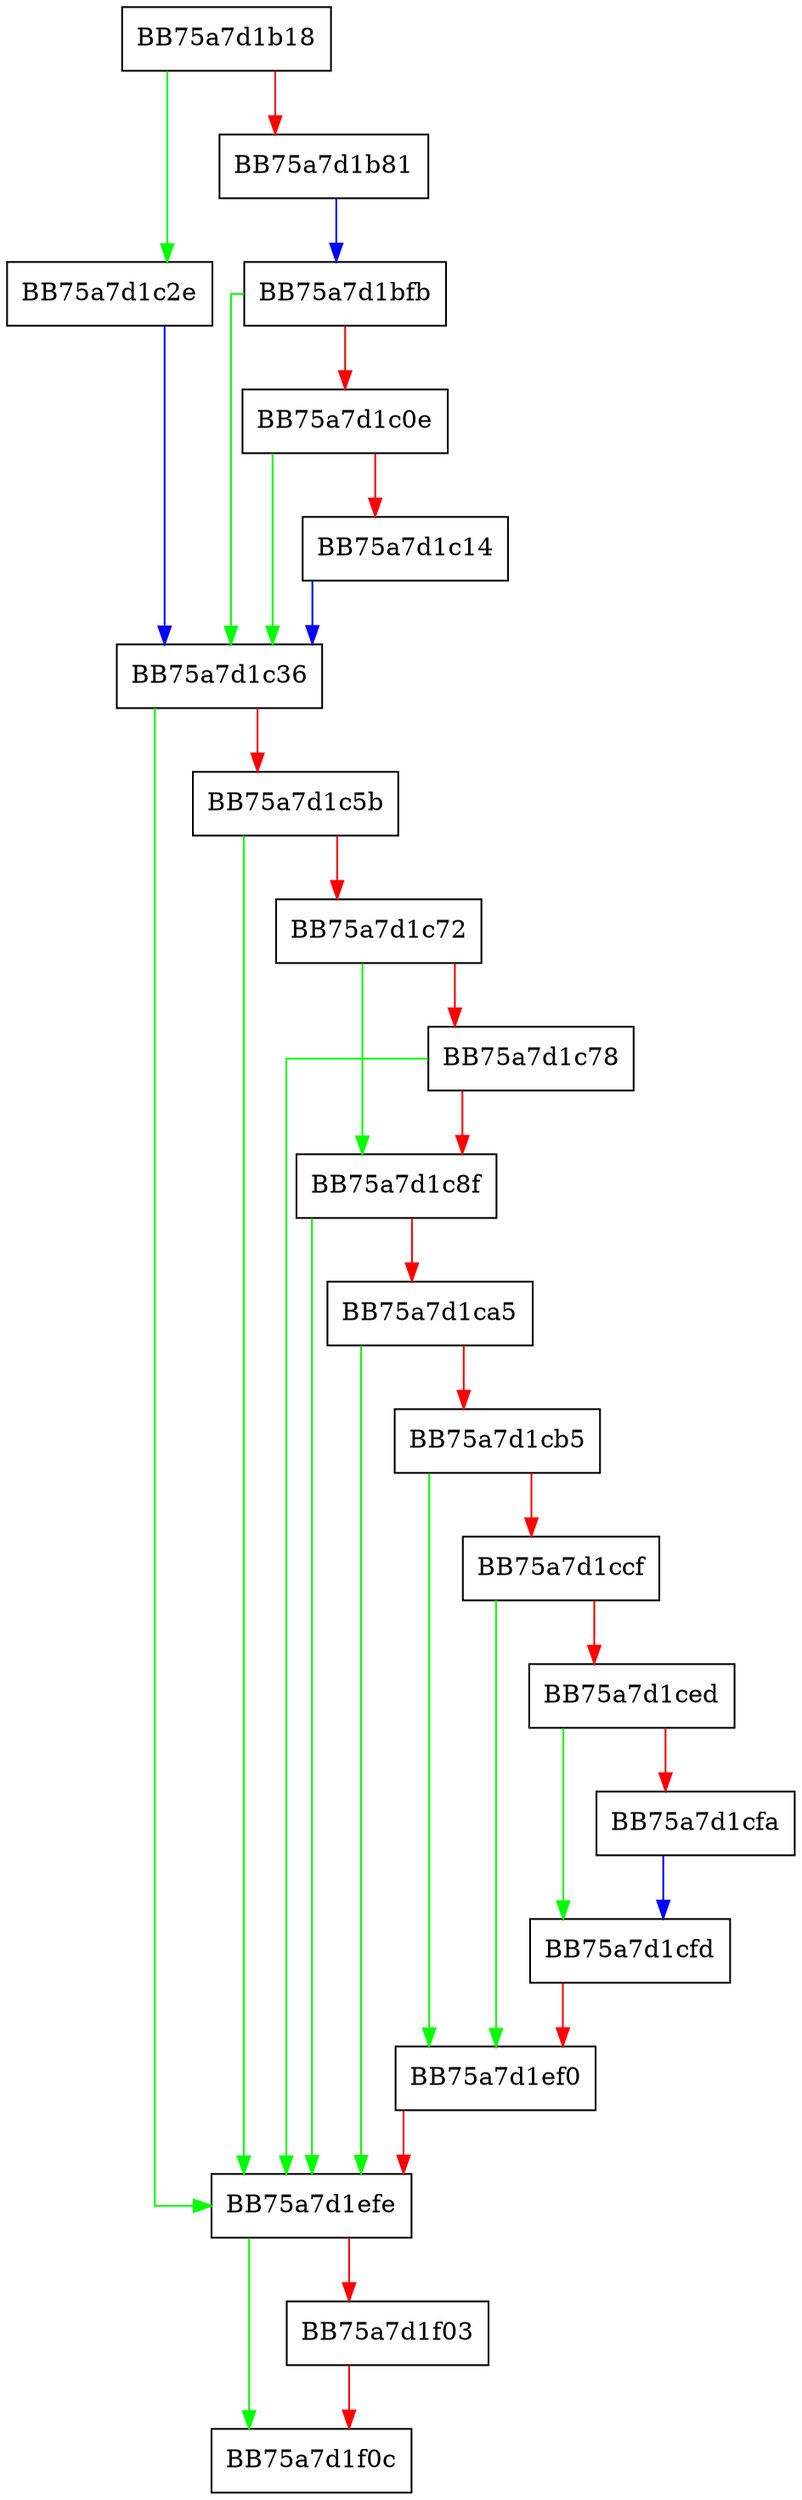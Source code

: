 digraph EmitDiagnostic {
  node [shape="box"];
  graph [splines=ortho];
  BB75a7d1b18 -> BB75a7d1c2e [color="green"];
  BB75a7d1b18 -> BB75a7d1b81 [color="red"];
  BB75a7d1b81 -> BB75a7d1bfb [color="blue"];
  BB75a7d1bfb -> BB75a7d1c36 [color="green"];
  BB75a7d1bfb -> BB75a7d1c0e [color="red"];
  BB75a7d1c0e -> BB75a7d1c36 [color="green"];
  BB75a7d1c0e -> BB75a7d1c14 [color="red"];
  BB75a7d1c14 -> BB75a7d1c36 [color="blue"];
  BB75a7d1c2e -> BB75a7d1c36 [color="blue"];
  BB75a7d1c36 -> BB75a7d1efe [color="green"];
  BB75a7d1c36 -> BB75a7d1c5b [color="red"];
  BB75a7d1c5b -> BB75a7d1efe [color="green"];
  BB75a7d1c5b -> BB75a7d1c72 [color="red"];
  BB75a7d1c72 -> BB75a7d1c8f [color="green"];
  BB75a7d1c72 -> BB75a7d1c78 [color="red"];
  BB75a7d1c78 -> BB75a7d1efe [color="green"];
  BB75a7d1c78 -> BB75a7d1c8f [color="red"];
  BB75a7d1c8f -> BB75a7d1efe [color="green"];
  BB75a7d1c8f -> BB75a7d1ca5 [color="red"];
  BB75a7d1ca5 -> BB75a7d1efe [color="green"];
  BB75a7d1ca5 -> BB75a7d1cb5 [color="red"];
  BB75a7d1cb5 -> BB75a7d1ef0 [color="green"];
  BB75a7d1cb5 -> BB75a7d1ccf [color="red"];
  BB75a7d1ccf -> BB75a7d1ef0 [color="green"];
  BB75a7d1ccf -> BB75a7d1ced [color="red"];
  BB75a7d1ced -> BB75a7d1cfd [color="green"];
  BB75a7d1ced -> BB75a7d1cfa [color="red"];
  BB75a7d1cfa -> BB75a7d1cfd [color="blue"];
  BB75a7d1cfd -> BB75a7d1ef0 [color="red"];
  BB75a7d1ef0 -> BB75a7d1efe [color="red"];
  BB75a7d1efe -> BB75a7d1f0c [color="green"];
  BB75a7d1efe -> BB75a7d1f03 [color="red"];
  BB75a7d1f03 -> BB75a7d1f0c [color="red"];
}